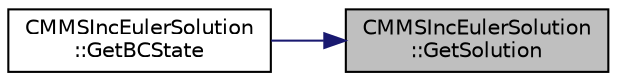 digraph "CMMSIncEulerSolution::GetSolution"
{
 // LATEX_PDF_SIZE
  edge [fontname="Helvetica",fontsize="10",labelfontname="Helvetica",labelfontsize="10"];
  node [fontname="Helvetica",fontsize="10",shape=record];
  rankdir="RL";
  Node1 [label="CMMSIncEulerSolution\l::GetSolution",height=0.2,width=0.4,color="black", fillcolor="grey75", style="filled", fontcolor="black",tooltip="Get the exact solution at the current position and time."];
  Node1 -> Node2 [dir="back",color="midnightblue",fontsize="10",style="solid",fontname="Helvetica"];
  Node2 [label="CMMSIncEulerSolution\l::GetBCState",height=0.2,width=0.4,color="black", fillcolor="white", style="filled",URL="$classCMMSIncEulerSolution.html#ae40a9505069d6e7cfbec5689afe53916",tooltip="Get the boundary conditions state for an exact solution."];
}
